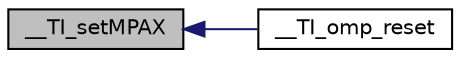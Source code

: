 digraph "__TI_setMPAX"
{
  edge [fontname="Helvetica",fontsize="10",labelfontname="Helvetica",labelfontsize="10"];
  node [fontname="Helvetica",fontsize="10",shape=record];
  rankdir="LR";
  Node1 [label="__TI_setMPAX",height=0.2,width=0.4,color="black", fillcolor="grey75", style="filled", fontcolor="black"];
  Node1 -> Node2 [dir="back",color="midnightblue",fontsize="10",style="solid",fontname="Helvetica"];
  Node2 [label="__TI_omp_reset",height=0.2,width=0.4,color="black", fillcolor="white", style="filled",URL="$group__omp__config.html#ga3c5d294710f6b58710eb230f4bcc99ee",tooltip="Default reset routine. "];
}
